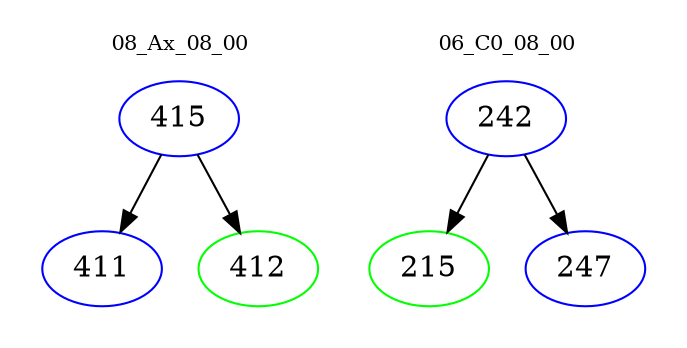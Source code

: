 digraph{
subgraph cluster_0 {
color = white
label = "08_Ax_08_00";
fontsize=10;
T0_415 [label="415", color="blue"]
T0_415 -> T0_411 [color="black"]
T0_411 [label="411", color="blue"]
T0_415 -> T0_412 [color="black"]
T0_412 [label="412", color="green"]
}
subgraph cluster_1 {
color = white
label = "06_C0_08_00";
fontsize=10;
T1_242 [label="242", color="blue"]
T1_242 -> T1_215 [color="black"]
T1_215 [label="215", color="green"]
T1_242 -> T1_247 [color="black"]
T1_247 [label="247", color="blue"]
}
}
